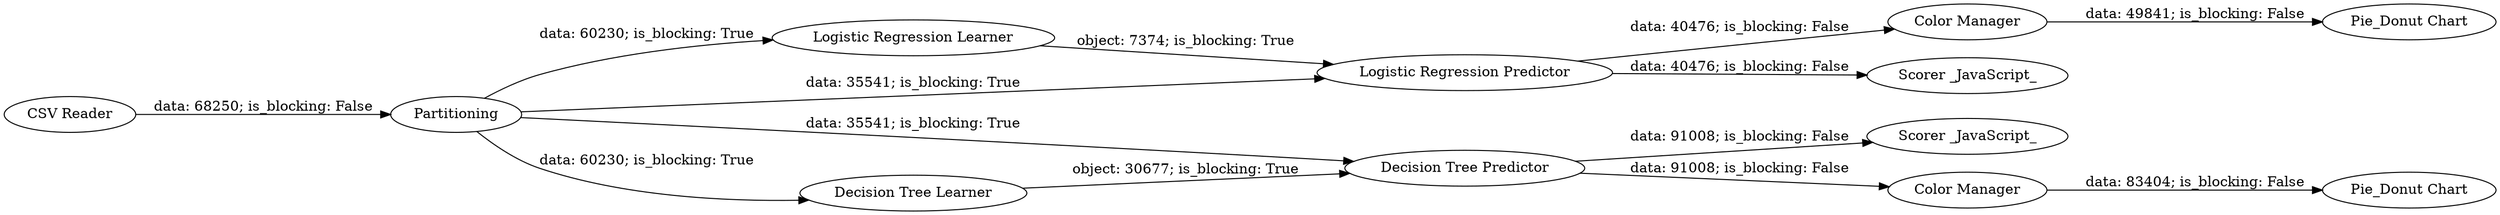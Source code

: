 digraph {
	"-5561794591649076199_93" [label="CSV Reader"]
	"-5561794591649076199_327" [label="Pie_Donut Chart"]
	"-5561794591649076199_337" [label="Scorer _JavaScript_"]
	"-5561794591649076199_334" [label="Logistic Regression Learner"]
	"-5561794591649076199_330" [label="Logistic Regression Predictor"]
	"-5561794591649076199_335" [label="Color Manager"]
	"-5561794591649076199_332" [label=Partitioning]
	"-5561794591649076199_328" [label="Decision Tree Predictor"]
	"-5561794591649076199_333" [label="Decision Tree Learner"]
	"-5561794591649076199_331" [label="Pie_Donut Chart"]
	"-5561794591649076199_326" [label="Color Manager"]
	"-5561794591649076199_336" [label="Scorer _JavaScript_"]
	"-5561794591649076199_332" -> "-5561794591649076199_328" [label="data: 35541; is_blocking: True"]
	"-5561794591649076199_332" -> "-5561794591649076199_330" [label="data: 35541; is_blocking: True"]
	"-5561794591649076199_93" -> "-5561794591649076199_332" [label="data: 68250; is_blocking: False"]
	"-5561794591649076199_332" -> "-5561794591649076199_333" [label="data: 60230; is_blocking: True"]
	"-5561794591649076199_328" -> "-5561794591649076199_335" [label="data: 91008; is_blocking: False"]
	"-5561794591649076199_330" -> "-5561794591649076199_326" [label="data: 40476; is_blocking: False"]
	"-5561794591649076199_334" -> "-5561794591649076199_330" [label="object: 7374; is_blocking: True"]
	"-5561794591649076199_326" -> "-5561794591649076199_331" [label="data: 49841; is_blocking: False"]
	"-5561794591649076199_330" -> "-5561794591649076199_336" [label="data: 40476; is_blocking: False"]
	"-5561794591649076199_332" -> "-5561794591649076199_334" [label="data: 60230; is_blocking: True"]
	"-5561794591649076199_333" -> "-5561794591649076199_328" [label="object: 30677; is_blocking: True"]
	"-5561794591649076199_335" -> "-5561794591649076199_327" [label="data: 83404; is_blocking: False"]
	"-5561794591649076199_328" -> "-5561794591649076199_337" [label="data: 91008; is_blocking: False"]
	rankdir=LR
}
